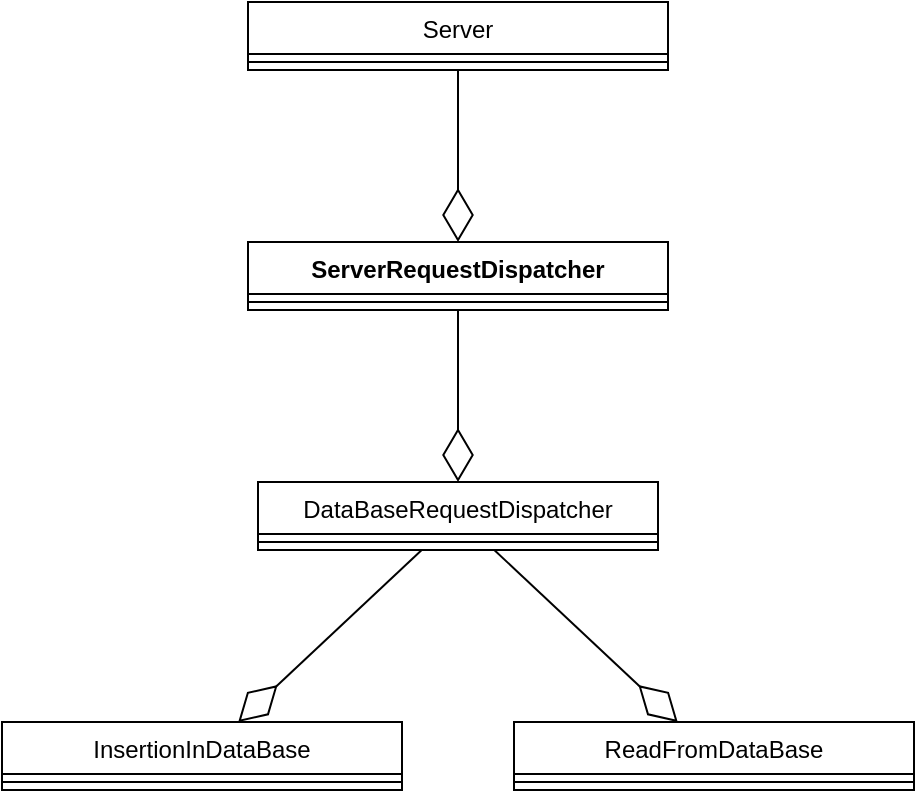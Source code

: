 <mxfile version="24.9.0">
  <diagram name="Страница — 1" id="4eNBuPSP0e0YhSynPLCQ">
    <mxGraphModel dx="1386" dy="783" grid="1" gridSize="10" guides="1" tooltips="1" connect="1" arrows="1" fold="1" page="1" pageScale="1" pageWidth="827" pageHeight="1169" background="none" math="0" shadow="0">
      <root>
        <mxCell id="0" />
        <mxCell id="1" parent="0" />
        <mxCell id="B-WKQDQKggbIcbk-f4so-6" value="ServerRequestDispatcher" style="swimlane;fontStyle=1;align=center;verticalAlign=top;childLayout=stackLayout;horizontal=1;startSize=26;horizontalStack=0;resizeParent=1;resizeParentMax=0;resizeLast=0;collapsible=1;marginBottom=0;whiteSpace=wrap;html=1;" vertex="1" parent="1">
          <mxGeometry x="295" y="320" width="210" height="34" as="geometry" />
        </mxCell>
        <mxCell id="B-WKQDQKggbIcbk-f4so-8" value="" style="line;strokeWidth=1;fillColor=none;align=left;verticalAlign=middle;spacingTop=-1;spacingLeft=3;spacingRight=3;rotatable=0;labelPosition=right;points=[];portConstraint=eastwest;strokeColor=inherit;" vertex="1" parent="B-WKQDQKggbIcbk-f4so-6">
          <mxGeometry y="26" width="210" height="8" as="geometry" />
        </mxCell>
        <mxCell id="B-WKQDQKggbIcbk-f4so-14" value="&lt;span style=&quot;font-weight: 400;&quot;&gt;DataBaseRequestDispatcher&lt;/span&gt;" style="swimlane;fontStyle=1;align=center;verticalAlign=top;childLayout=stackLayout;horizontal=1;startSize=26;horizontalStack=0;resizeParent=1;resizeParentMax=0;resizeLast=0;collapsible=1;marginBottom=0;whiteSpace=wrap;html=1;" vertex="1" parent="1">
          <mxGeometry x="300" y="440" width="200" height="34" as="geometry" />
        </mxCell>
        <mxCell id="B-WKQDQKggbIcbk-f4so-15" value="" style="line;strokeWidth=1;fillColor=none;align=left;verticalAlign=middle;spacingTop=-1;spacingLeft=3;spacingRight=3;rotatable=0;labelPosition=right;points=[];portConstraint=eastwest;strokeColor=inherit;" vertex="1" parent="B-WKQDQKggbIcbk-f4so-14">
          <mxGeometry y="26" width="200" height="8" as="geometry" />
        </mxCell>
        <mxCell id="B-WKQDQKggbIcbk-f4so-18" value="&lt;span style=&quot;font-weight: 400;&quot;&gt;Server&lt;/span&gt;" style="swimlane;fontStyle=1;align=center;verticalAlign=top;childLayout=stackLayout;horizontal=1;startSize=26;horizontalStack=0;resizeParent=1;resizeParentMax=0;resizeLast=0;collapsible=1;marginBottom=0;whiteSpace=wrap;html=1;" vertex="1" parent="1">
          <mxGeometry x="295" y="200" width="210" height="34" as="geometry" />
        </mxCell>
        <mxCell id="B-WKQDQKggbIcbk-f4so-19" value="" style="line;strokeWidth=1;fillColor=none;align=left;verticalAlign=middle;spacingTop=-1;spacingLeft=3;spacingRight=3;rotatable=0;labelPosition=right;points=[];portConstraint=eastwest;strokeColor=inherit;" vertex="1" parent="B-WKQDQKggbIcbk-f4so-18">
          <mxGeometry y="26" width="210" height="8" as="geometry" />
        </mxCell>
        <mxCell id="B-WKQDQKggbIcbk-f4so-20" value="" style="endArrow=diamondThin;endFill=0;endSize=24;html=1;rounded=0;" edge="1" parent="1" source="B-WKQDQKggbIcbk-f4so-18" target="B-WKQDQKggbIcbk-f4so-6">
          <mxGeometry width="160" relative="1" as="geometry">
            <mxPoint x="380" y="280" as="sourcePoint" />
            <mxPoint x="540" y="280" as="targetPoint" />
          </mxGeometry>
        </mxCell>
        <mxCell id="B-WKQDQKggbIcbk-f4so-21" value="" style="endArrow=diamondThin;endFill=0;endSize=24;html=1;rounded=0;" edge="1" parent="1" source="B-WKQDQKggbIcbk-f4so-6" target="B-WKQDQKggbIcbk-f4so-14">
          <mxGeometry width="160" relative="1" as="geometry">
            <mxPoint x="380" y="280" as="sourcePoint" />
            <mxPoint x="540" y="280" as="targetPoint" />
          </mxGeometry>
        </mxCell>
        <mxCell id="B-WKQDQKggbIcbk-f4so-22" value="&lt;span style=&quot;font-weight: 400;&quot;&gt;InsertionInDataBase&lt;/span&gt;" style="swimlane;fontStyle=1;align=center;verticalAlign=top;childLayout=stackLayout;horizontal=1;startSize=26;horizontalStack=0;resizeParent=1;resizeParentMax=0;resizeLast=0;collapsible=1;marginBottom=0;whiteSpace=wrap;html=1;" vertex="1" parent="1">
          <mxGeometry x="172" y="560" width="200" height="34" as="geometry" />
        </mxCell>
        <mxCell id="B-WKQDQKggbIcbk-f4so-23" value="" style="line;strokeWidth=1;fillColor=none;align=left;verticalAlign=middle;spacingTop=-1;spacingLeft=3;spacingRight=3;rotatable=0;labelPosition=right;points=[];portConstraint=eastwest;strokeColor=inherit;" vertex="1" parent="B-WKQDQKggbIcbk-f4so-22">
          <mxGeometry y="26" width="200" height="8" as="geometry" />
        </mxCell>
        <mxCell id="B-WKQDQKggbIcbk-f4so-24" value="&lt;span style=&quot;font-weight: 400;&quot;&gt;ReadFrom&lt;/span&gt;&lt;span style=&quot;font-weight: 400; background-color: initial;&quot;&gt;DataBase&lt;/span&gt;" style="swimlane;fontStyle=1;align=center;verticalAlign=top;childLayout=stackLayout;horizontal=1;startSize=26;horizontalStack=0;resizeParent=1;resizeParentMax=0;resizeLast=0;collapsible=1;marginBottom=0;whiteSpace=wrap;html=1;" vertex="1" parent="1">
          <mxGeometry x="428" y="560" width="200" height="34" as="geometry" />
        </mxCell>
        <mxCell id="B-WKQDQKggbIcbk-f4so-25" value="" style="line;strokeWidth=1;fillColor=none;align=left;verticalAlign=middle;spacingTop=-1;spacingLeft=3;spacingRight=3;rotatable=0;labelPosition=right;points=[];portConstraint=eastwest;strokeColor=inherit;" vertex="1" parent="B-WKQDQKggbIcbk-f4so-24">
          <mxGeometry y="26" width="200" height="8" as="geometry" />
        </mxCell>
        <mxCell id="B-WKQDQKggbIcbk-f4so-26" value="" style="endArrow=diamondThin;endFill=0;endSize=24;html=1;rounded=0;" edge="1" parent="1" source="B-WKQDQKggbIcbk-f4so-14" target="B-WKQDQKggbIcbk-f4so-22">
          <mxGeometry width="160" relative="1" as="geometry">
            <mxPoint x="240" y="380" as="sourcePoint" />
            <mxPoint x="400" y="380" as="targetPoint" />
          </mxGeometry>
        </mxCell>
        <mxCell id="B-WKQDQKggbIcbk-f4so-27" value="" style="endArrow=diamondThin;endFill=0;endSize=24;html=1;rounded=0;" edge="1" parent="1" source="B-WKQDQKggbIcbk-f4so-14" target="B-WKQDQKggbIcbk-f4so-24">
          <mxGeometry width="160" relative="1" as="geometry">
            <mxPoint x="240" y="380" as="sourcePoint" />
            <mxPoint x="400" y="380" as="targetPoint" />
          </mxGeometry>
        </mxCell>
      </root>
    </mxGraphModel>
  </diagram>
</mxfile>
